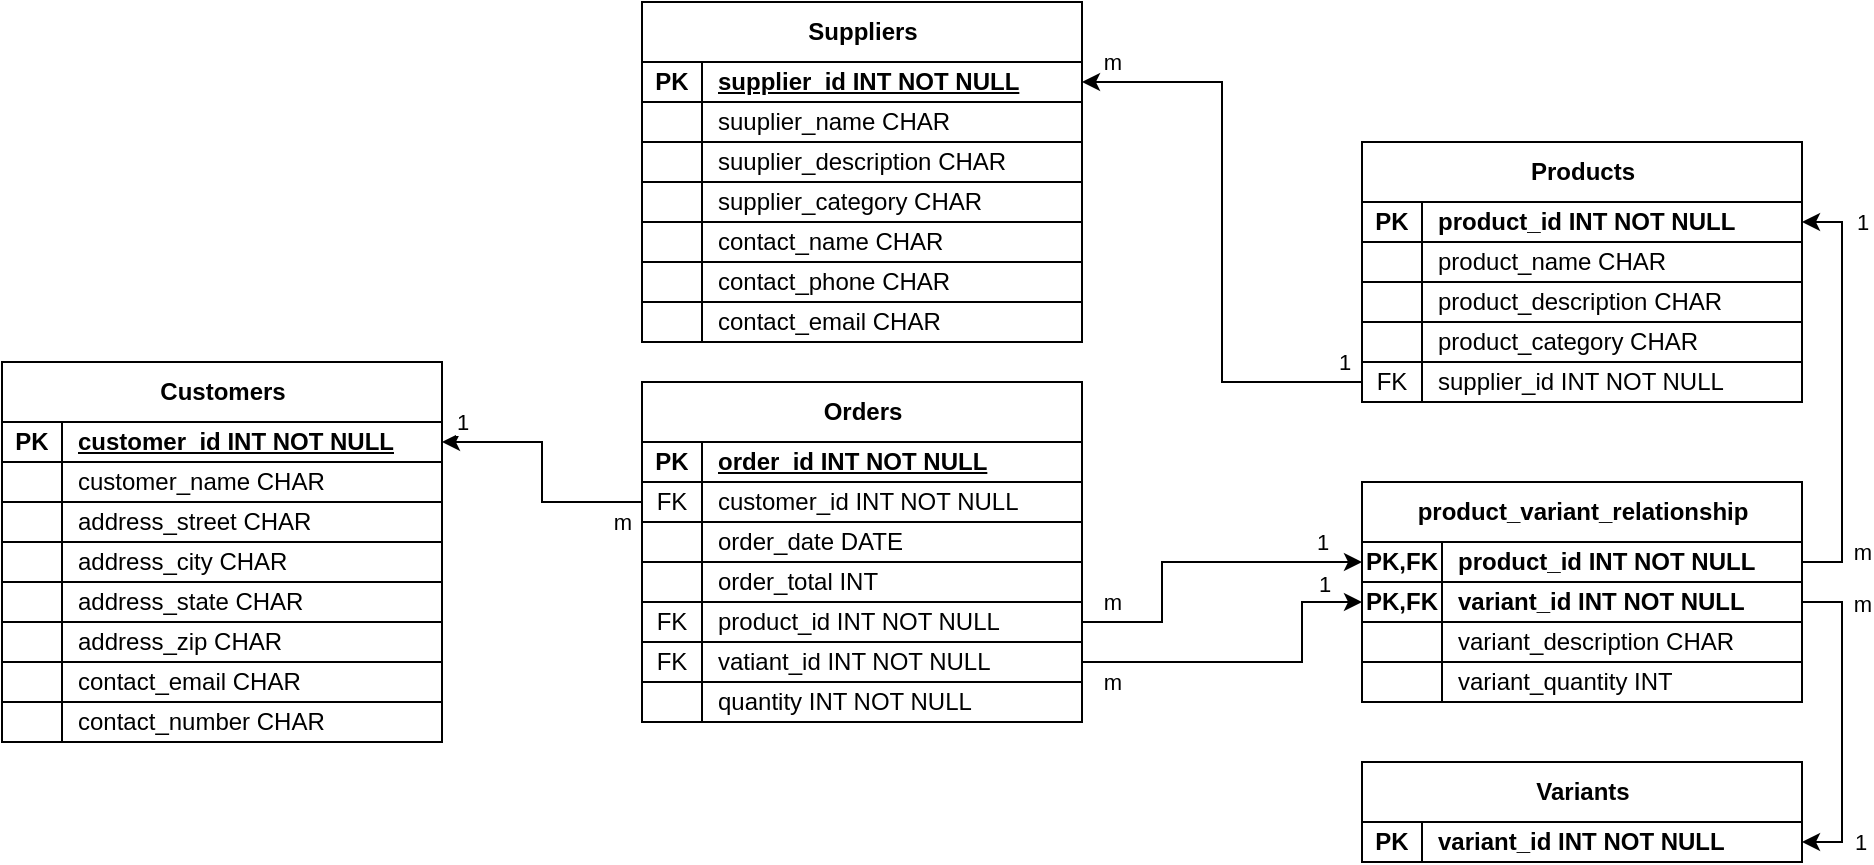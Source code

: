 <mxfile version="21.2.9" type="github">
  <diagram id="R2lEEEUBdFMjLlhIrx00" name="Page-1">
    <mxGraphModel dx="1900" dy="1641" grid="1" gridSize="10" guides="1" tooltips="1" connect="1" arrows="1" fold="1" page="1" pageScale="1" pageWidth="850" pageHeight="1100" math="0" shadow="0" extFonts="Permanent Marker^https://fonts.googleapis.com/css?family=Permanent+Marker">
      <root>
        <mxCell id="0" />
        <mxCell id="1" parent="0" />
        <mxCell id="77h1Oa_2Xl-i4a2MvyG5-1" value="Variants" style="shape=table;startSize=30;container=1;collapsible=1;childLayout=tableLayout;fixedRows=0;rowLines=1;fontStyle=1;align=center;resizeLast=1;html=1;" vertex="1" parent="1">
          <mxGeometry x="550" y="270" width="220" height="50" as="geometry" />
        </mxCell>
        <mxCell id="77h1Oa_2Xl-i4a2MvyG5-2" value="" style="shape=tableRow;horizontal=0;startSize=0;swimlaneHead=0;swimlaneBody=0;fillColor=none;collapsible=0;dropTarget=0;points=[[0,0.5],[1,0.5]];portConstraint=eastwest;top=0;left=0;right=0;bottom=1;" vertex="1" parent="77h1Oa_2Xl-i4a2MvyG5-1">
          <mxGeometry y="30" width="220" height="20" as="geometry" />
        </mxCell>
        <mxCell id="77h1Oa_2Xl-i4a2MvyG5-3" value="PK" style="shape=partialRectangle;connectable=0;fillColor=none;top=0;left=0;bottom=0;right=0;fontStyle=1;overflow=hidden;whiteSpace=wrap;html=1;" vertex="1" parent="77h1Oa_2Xl-i4a2MvyG5-2">
          <mxGeometry width="30" height="20" as="geometry">
            <mxRectangle width="30" height="20" as="alternateBounds" />
          </mxGeometry>
        </mxCell>
        <mxCell id="77h1Oa_2Xl-i4a2MvyG5-4" value="variant_id INT NOT NULL" style="shape=partialRectangle;connectable=0;fillColor=none;top=0;left=0;bottom=0;right=0;align=left;spacingLeft=6;fontStyle=1;overflow=hidden;whiteSpace=wrap;html=1;" vertex="1" parent="77h1Oa_2Xl-i4a2MvyG5-2">
          <mxGeometry x="30" width="190" height="20" as="geometry">
            <mxRectangle width="190" height="20" as="alternateBounds" />
          </mxGeometry>
        </mxCell>
        <mxCell id="77h1Oa_2Xl-i4a2MvyG5-14" value="Orders" style="shape=table;startSize=30;container=1;collapsible=1;childLayout=tableLayout;fixedRows=0;rowLines=1;fontStyle=1;align=center;resizeLast=1;html=1;" vertex="1" parent="1">
          <mxGeometry x="190" y="80" width="220" height="170" as="geometry" />
        </mxCell>
        <mxCell id="77h1Oa_2Xl-i4a2MvyG5-15" value="" style="shape=tableRow;horizontal=0;startSize=0;swimlaneHead=0;swimlaneBody=0;fillColor=none;collapsible=0;dropTarget=0;points=[[0,0.5],[1,0.5]];portConstraint=eastwest;top=0;left=0;right=0;bottom=1;" vertex="1" parent="77h1Oa_2Xl-i4a2MvyG5-14">
          <mxGeometry y="30" width="220" height="20" as="geometry" />
        </mxCell>
        <mxCell id="77h1Oa_2Xl-i4a2MvyG5-16" value="PK" style="shape=partialRectangle;connectable=0;fillColor=none;top=0;left=0;bottom=0;right=0;fontStyle=1;overflow=hidden;whiteSpace=wrap;html=1;" vertex="1" parent="77h1Oa_2Xl-i4a2MvyG5-15">
          <mxGeometry width="30" height="20" as="geometry">
            <mxRectangle width="30" height="20" as="alternateBounds" />
          </mxGeometry>
        </mxCell>
        <mxCell id="77h1Oa_2Xl-i4a2MvyG5-17" value="order_id INT NOT NULL" style="shape=partialRectangle;connectable=0;fillColor=none;top=0;left=0;bottom=0;right=0;align=left;spacingLeft=6;fontStyle=5;overflow=hidden;whiteSpace=wrap;html=1;" vertex="1" parent="77h1Oa_2Xl-i4a2MvyG5-15">
          <mxGeometry x="30" width="190" height="20" as="geometry">
            <mxRectangle width="190" height="20" as="alternateBounds" />
          </mxGeometry>
        </mxCell>
        <mxCell id="77h1Oa_2Xl-i4a2MvyG5-18" value="" style="shape=tableRow;horizontal=0;startSize=0;swimlaneHead=0;swimlaneBody=0;fillColor=none;collapsible=0;dropTarget=0;points=[[0,0.5],[1,0.5]];portConstraint=eastwest;top=0;left=0;right=0;bottom=0;" vertex="1" parent="77h1Oa_2Xl-i4a2MvyG5-14">
          <mxGeometry y="50" width="220" height="20" as="geometry" />
        </mxCell>
        <mxCell id="77h1Oa_2Xl-i4a2MvyG5-19" value="FK" style="shape=partialRectangle;connectable=0;fillColor=none;top=0;left=0;bottom=0;right=0;editable=1;overflow=hidden;whiteSpace=wrap;html=1;" vertex="1" parent="77h1Oa_2Xl-i4a2MvyG5-18">
          <mxGeometry width="30" height="20" as="geometry">
            <mxRectangle width="30" height="20" as="alternateBounds" />
          </mxGeometry>
        </mxCell>
        <mxCell id="77h1Oa_2Xl-i4a2MvyG5-20" value="customer_id INT NOT NULL" style="shape=partialRectangle;connectable=0;fillColor=none;top=0;left=0;bottom=0;right=0;align=left;spacingLeft=6;overflow=hidden;whiteSpace=wrap;html=1;" vertex="1" parent="77h1Oa_2Xl-i4a2MvyG5-18">
          <mxGeometry x="30" width="190" height="20" as="geometry">
            <mxRectangle width="190" height="20" as="alternateBounds" />
          </mxGeometry>
        </mxCell>
        <mxCell id="77h1Oa_2Xl-i4a2MvyG5-21" value="" style="shape=tableRow;horizontal=0;startSize=0;swimlaneHead=0;swimlaneBody=0;fillColor=none;collapsible=0;dropTarget=0;points=[[0,0.5],[1,0.5]];portConstraint=eastwest;top=0;left=0;right=0;bottom=0;" vertex="1" parent="77h1Oa_2Xl-i4a2MvyG5-14">
          <mxGeometry y="70" width="220" height="20" as="geometry" />
        </mxCell>
        <mxCell id="77h1Oa_2Xl-i4a2MvyG5-22" value="" style="shape=partialRectangle;connectable=0;fillColor=none;top=0;left=0;bottom=0;right=0;editable=1;overflow=hidden;whiteSpace=wrap;html=1;" vertex="1" parent="77h1Oa_2Xl-i4a2MvyG5-21">
          <mxGeometry width="30" height="20" as="geometry">
            <mxRectangle width="30" height="20" as="alternateBounds" />
          </mxGeometry>
        </mxCell>
        <mxCell id="77h1Oa_2Xl-i4a2MvyG5-23" value="order_date DATE" style="shape=partialRectangle;connectable=0;fillColor=none;top=0;left=0;bottom=0;right=0;align=left;spacingLeft=6;overflow=hidden;whiteSpace=wrap;html=1;" vertex="1" parent="77h1Oa_2Xl-i4a2MvyG5-21">
          <mxGeometry x="30" width="190" height="20" as="geometry">
            <mxRectangle width="190" height="20" as="alternateBounds" />
          </mxGeometry>
        </mxCell>
        <mxCell id="77h1Oa_2Xl-i4a2MvyG5-59" style="shape=tableRow;horizontal=0;startSize=0;swimlaneHead=0;swimlaneBody=0;fillColor=none;collapsible=0;dropTarget=0;points=[[0,0.5],[1,0.5]];portConstraint=eastwest;top=0;left=0;right=0;bottom=0;" vertex="1" parent="77h1Oa_2Xl-i4a2MvyG5-14">
          <mxGeometry y="90" width="220" height="20" as="geometry" />
        </mxCell>
        <mxCell id="77h1Oa_2Xl-i4a2MvyG5-60" style="shape=partialRectangle;connectable=0;fillColor=none;top=0;left=0;bottom=0;right=0;editable=1;overflow=hidden;whiteSpace=wrap;html=1;" vertex="1" parent="77h1Oa_2Xl-i4a2MvyG5-59">
          <mxGeometry width="30" height="20" as="geometry">
            <mxRectangle width="30" height="20" as="alternateBounds" />
          </mxGeometry>
        </mxCell>
        <mxCell id="77h1Oa_2Xl-i4a2MvyG5-61" value="order_total INT" style="shape=partialRectangle;connectable=0;fillColor=none;top=0;left=0;bottom=0;right=0;align=left;spacingLeft=6;overflow=hidden;whiteSpace=wrap;html=1;" vertex="1" parent="77h1Oa_2Xl-i4a2MvyG5-59">
          <mxGeometry x="30" width="190" height="20" as="geometry">
            <mxRectangle width="190" height="20" as="alternateBounds" />
          </mxGeometry>
        </mxCell>
        <mxCell id="77h1Oa_2Xl-i4a2MvyG5-62" style="shape=tableRow;horizontal=0;startSize=0;swimlaneHead=0;swimlaneBody=0;fillColor=none;collapsible=0;dropTarget=0;points=[[0,0.5],[1,0.5]];portConstraint=eastwest;top=0;left=0;right=0;bottom=0;" vertex="1" parent="77h1Oa_2Xl-i4a2MvyG5-14">
          <mxGeometry y="110" width="220" height="20" as="geometry" />
        </mxCell>
        <mxCell id="77h1Oa_2Xl-i4a2MvyG5-63" value="FK" style="shape=partialRectangle;connectable=0;fillColor=none;top=0;left=0;bottom=0;right=0;editable=1;overflow=hidden;whiteSpace=wrap;html=1;" vertex="1" parent="77h1Oa_2Xl-i4a2MvyG5-62">
          <mxGeometry width="30" height="20" as="geometry">
            <mxRectangle width="30" height="20" as="alternateBounds" />
          </mxGeometry>
        </mxCell>
        <mxCell id="77h1Oa_2Xl-i4a2MvyG5-64" value="product_id INT NOT NULL" style="shape=partialRectangle;connectable=0;fillColor=none;top=0;left=0;bottom=0;right=0;align=left;spacingLeft=6;overflow=hidden;whiteSpace=wrap;html=1;" vertex="1" parent="77h1Oa_2Xl-i4a2MvyG5-62">
          <mxGeometry x="30" width="190" height="20" as="geometry">
            <mxRectangle width="190" height="20" as="alternateBounds" />
          </mxGeometry>
        </mxCell>
        <mxCell id="77h1Oa_2Xl-i4a2MvyG5-65" style="shape=tableRow;horizontal=0;startSize=0;swimlaneHead=0;swimlaneBody=0;fillColor=none;collapsible=0;dropTarget=0;points=[[0,0.5],[1,0.5]];portConstraint=eastwest;top=0;left=0;right=0;bottom=0;" vertex="1" parent="77h1Oa_2Xl-i4a2MvyG5-14">
          <mxGeometry y="130" width="220" height="20" as="geometry" />
        </mxCell>
        <mxCell id="77h1Oa_2Xl-i4a2MvyG5-66" value="FK" style="shape=partialRectangle;connectable=0;fillColor=none;top=0;left=0;bottom=0;right=0;editable=1;overflow=hidden;whiteSpace=wrap;html=1;" vertex="1" parent="77h1Oa_2Xl-i4a2MvyG5-65">
          <mxGeometry width="30" height="20" as="geometry">
            <mxRectangle width="30" height="20" as="alternateBounds" />
          </mxGeometry>
        </mxCell>
        <mxCell id="77h1Oa_2Xl-i4a2MvyG5-67" value="vatiant_id INT NOT NULL" style="shape=partialRectangle;connectable=0;fillColor=none;top=0;left=0;bottom=0;right=0;align=left;spacingLeft=6;overflow=hidden;whiteSpace=wrap;html=1;" vertex="1" parent="77h1Oa_2Xl-i4a2MvyG5-65">
          <mxGeometry x="30" width="190" height="20" as="geometry">
            <mxRectangle width="190" height="20" as="alternateBounds" />
          </mxGeometry>
        </mxCell>
        <mxCell id="77h1Oa_2Xl-i4a2MvyG5-68" style="shape=tableRow;horizontal=0;startSize=0;swimlaneHead=0;swimlaneBody=0;fillColor=none;collapsible=0;dropTarget=0;points=[[0,0.5],[1,0.5]];portConstraint=eastwest;top=0;left=0;right=0;bottom=0;" vertex="1" parent="77h1Oa_2Xl-i4a2MvyG5-14">
          <mxGeometry y="150" width="220" height="20" as="geometry" />
        </mxCell>
        <mxCell id="77h1Oa_2Xl-i4a2MvyG5-69" style="shape=partialRectangle;connectable=0;fillColor=none;top=0;left=0;bottom=0;right=0;editable=1;overflow=hidden;whiteSpace=wrap;html=1;" vertex="1" parent="77h1Oa_2Xl-i4a2MvyG5-68">
          <mxGeometry width="30" height="20" as="geometry">
            <mxRectangle width="30" height="20" as="alternateBounds" />
          </mxGeometry>
        </mxCell>
        <mxCell id="77h1Oa_2Xl-i4a2MvyG5-70" value="quantity INT NOT NULL" style="shape=partialRectangle;connectable=0;fillColor=none;top=0;left=0;bottom=0;right=0;align=left;spacingLeft=6;overflow=hidden;whiteSpace=wrap;html=1;" vertex="1" parent="77h1Oa_2Xl-i4a2MvyG5-68">
          <mxGeometry x="30" width="190" height="20" as="geometry">
            <mxRectangle width="190" height="20" as="alternateBounds" />
          </mxGeometry>
        </mxCell>
        <mxCell id="77h1Oa_2Xl-i4a2MvyG5-24" value="Products" style="shape=table;startSize=30;container=1;collapsible=1;childLayout=tableLayout;fixedRows=0;rowLines=1;fontStyle=1;align=center;resizeLast=1;html=1;" vertex="1" parent="1">
          <mxGeometry x="550" y="-40" width="220" height="130" as="geometry" />
        </mxCell>
        <mxCell id="77h1Oa_2Xl-i4a2MvyG5-25" value="" style="shape=tableRow;horizontal=0;startSize=0;swimlaneHead=0;swimlaneBody=0;fillColor=none;collapsible=0;dropTarget=0;points=[[0,0.5],[1,0.5]];portConstraint=eastwest;top=0;left=0;right=0;bottom=1;" vertex="1" parent="77h1Oa_2Xl-i4a2MvyG5-24">
          <mxGeometry y="30" width="220" height="20" as="geometry" />
        </mxCell>
        <mxCell id="77h1Oa_2Xl-i4a2MvyG5-26" value="PK" style="shape=partialRectangle;connectable=0;fillColor=none;top=0;left=0;bottom=0;right=0;fontStyle=1;overflow=hidden;whiteSpace=wrap;html=1;" vertex="1" parent="77h1Oa_2Xl-i4a2MvyG5-25">
          <mxGeometry width="30" height="20" as="geometry">
            <mxRectangle width="30" height="20" as="alternateBounds" />
          </mxGeometry>
        </mxCell>
        <mxCell id="77h1Oa_2Xl-i4a2MvyG5-27" value="product_id INT NOT NULL" style="shape=partialRectangle;connectable=0;fillColor=none;top=0;left=0;bottom=0;right=0;align=left;spacingLeft=6;fontStyle=1;overflow=hidden;whiteSpace=wrap;html=1;" vertex="1" parent="77h1Oa_2Xl-i4a2MvyG5-25">
          <mxGeometry x="30" width="190" height="20" as="geometry">
            <mxRectangle width="190" height="20" as="alternateBounds" />
          </mxGeometry>
        </mxCell>
        <mxCell id="77h1Oa_2Xl-i4a2MvyG5-28" value="" style="shape=tableRow;horizontal=0;startSize=0;swimlaneHead=0;swimlaneBody=0;fillColor=none;collapsible=0;dropTarget=0;points=[[0,0.5],[1,0.5]];portConstraint=eastwest;top=0;left=0;right=0;bottom=0;" vertex="1" parent="77h1Oa_2Xl-i4a2MvyG5-24">
          <mxGeometry y="50" width="220" height="20" as="geometry" />
        </mxCell>
        <mxCell id="77h1Oa_2Xl-i4a2MvyG5-29" value="" style="shape=partialRectangle;connectable=0;fillColor=none;top=0;left=0;bottom=0;right=0;editable=1;overflow=hidden;whiteSpace=wrap;html=1;" vertex="1" parent="77h1Oa_2Xl-i4a2MvyG5-28">
          <mxGeometry width="30" height="20" as="geometry">
            <mxRectangle width="30" height="20" as="alternateBounds" />
          </mxGeometry>
        </mxCell>
        <mxCell id="77h1Oa_2Xl-i4a2MvyG5-30" value="product_name CHAR" style="shape=partialRectangle;connectable=0;fillColor=none;top=0;left=0;bottom=0;right=0;align=left;spacingLeft=6;overflow=hidden;whiteSpace=wrap;html=1;" vertex="1" parent="77h1Oa_2Xl-i4a2MvyG5-28">
          <mxGeometry x="30" width="190" height="20" as="geometry">
            <mxRectangle width="190" height="20" as="alternateBounds" />
          </mxGeometry>
        </mxCell>
        <mxCell id="77h1Oa_2Xl-i4a2MvyG5-31" value="" style="shape=tableRow;horizontal=0;startSize=0;swimlaneHead=0;swimlaneBody=0;fillColor=none;collapsible=0;dropTarget=0;points=[[0,0.5],[1,0.5]];portConstraint=eastwest;top=0;left=0;right=0;bottom=0;" vertex="1" parent="77h1Oa_2Xl-i4a2MvyG5-24">
          <mxGeometry y="70" width="220" height="20" as="geometry" />
        </mxCell>
        <mxCell id="77h1Oa_2Xl-i4a2MvyG5-32" value="" style="shape=partialRectangle;connectable=0;fillColor=none;top=0;left=0;bottom=0;right=0;editable=1;overflow=hidden;whiteSpace=wrap;html=1;" vertex="1" parent="77h1Oa_2Xl-i4a2MvyG5-31">
          <mxGeometry width="30" height="20" as="geometry">
            <mxRectangle width="30" height="20" as="alternateBounds" />
          </mxGeometry>
        </mxCell>
        <mxCell id="77h1Oa_2Xl-i4a2MvyG5-33" value="product_description CHAR" style="shape=partialRectangle;connectable=0;fillColor=none;top=0;left=0;bottom=0;right=0;align=left;spacingLeft=6;overflow=hidden;whiteSpace=wrap;html=1;" vertex="1" parent="77h1Oa_2Xl-i4a2MvyG5-31">
          <mxGeometry x="30" width="190" height="20" as="geometry">
            <mxRectangle width="190" height="20" as="alternateBounds" />
          </mxGeometry>
        </mxCell>
        <mxCell id="77h1Oa_2Xl-i4a2MvyG5-34" style="shape=tableRow;horizontal=0;startSize=0;swimlaneHead=0;swimlaneBody=0;fillColor=none;collapsible=0;dropTarget=0;points=[[0,0.5],[1,0.5]];portConstraint=eastwest;top=0;left=0;right=0;bottom=0;" vertex="1" parent="77h1Oa_2Xl-i4a2MvyG5-24">
          <mxGeometry y="90" width="220" height="20" as="geometry" />
        </mxCell>
        <mxCell id="77h1Oa_2Xl-i4a2MvyG5-35" style="shape=partialRectangle;connectable=0;fillColor=none;top=0;left=0;bottom=0;right=0;editable=1;overflow=hidden;whiteSpace=wrap;html=1;" vertex="1" parent="77h1Oa_2Xl-i4a2MvyG5-34">
          <mxGeometry width="30" height="20" as="geometry">
            <mxRectangle width="30" height="20" as="alternateBounds" />
          </mxGeometry>
        </mxCell>
        <mxCell id="77h1Oa_2Xl-i4a2MvyG5-36" value="product_category CHAR" style="shape=partialRectangle;connectable=0;fillColor=none;top=0;left=0;bottom=0;right=0;align=left;spacingLeft=6;overflow=hidden;whiteSpace=wrap;html=1;" vertex="1" parent="77h1Oa_2Xl-i4a2MvyG5-34">
          <mxGeometry x="30" width="190" height="20" as="geometry">
            <mxRectangle width="190" height="20" as="alternateBounds" />
          </mxGeometry>
        </mxCell>
        <mxCell id="77h1Oa_2Xl-i4a2MvyG5-37" style="shape=tableRow;horizontal=0;startSize=0;swimlaneHead=0;swimlaneBody=0;fillColor=none;collapsible=0;dropTarget=0;points=[[0,0.5],[1,0.5]];portConstraint=eastwest;top=0;left=0;right=0;bottom=0;" vertex="1" parent="77h1Oa_2Xl-i4a2MvyG5-24">
          <mxGeometry y="110" width="220" height="20" as="geometry" />
        </mxCell>
        <mxCell id="77h1Oa_2Xl-i4a2MvyG5-38" value="FK" style="shape=partialRectangle;connectable=0;fillColor=none;top=0;left=0;bottom=0;right=0;editable=1;overflow=hidden;whiteSpace=wrap;html=1;" vertex="1" parent="77h1Oa_2Xl-i4a2MvyG5-37">
          <mxGeometry width="30" height="20" as="geometry">
            <mxRectangle width="30" height="20" as="alternateBounds" />
          </mxGeometry>
        </mxCell>
        <mxCell id="77h1Oa_2Xl-i4a2MvyG5-39" value="supplier_id INT NOT NULL" style="shape=partialRectangle;connectable=0;fillColor=none;top=0;left=0;bottom=0;right=0;align=left;spacingLeft=6;overflow=hidden;whiteSpace=wrap;html=1;" vertex="1" parent="77h1Oa_2Xl-i4a2MvyG5-37">
          <mxGeometry x="30" width="190" height="20" as="geometry">
            <mxRectangle width="190" height="20" as="alternateBounds" />
          </mxGeometry>
        </mxCell>
        <mxCell id="77h1Oa_2Xl-i4a2MvyG5-40" value="product_variant_relationship" style="shape=table;startSize=30;container=1;collapsible=1;childLayout=tableLayout;fixedRows=0;rowLines=1;fontStyle=1;align=center;resizeLast=1;html=1;" vertex="1" parent="1">
          <mxGeometry x="550" y="130" width="220" height="110" as="geometry" />
        </mxCell>
        <mxCell id="77h1Oa_2Xl-i4a2MvyG5-41" value="" style="shape=tableRow;horizontal=0;startSize=0;swimlaneHead=0;swimlaneBody=0;fillColor=none;collapsible=0;dropTarget=0;points=[[0,0.5],[1,0.5]];portConstraint=eastwest;top=0;left=0;right=0;bottom=1;" vertex="1" parent="77h1Oa_2Xl-i4a2MvyG5-40">
          <mxGeometry y="30" width="220" height="20" as="geometry" />
        </mxCell>
        <mxCell id="77h1Oa_2Xl-i4a2MvyG5-42" value="PK,FK" style="shape=partialRectangle;connectable=0;fillColor=none;top=0;left=0;bottom=0;right=0;fontStyle=1;overflow=hidden;whiteSpace=wrap;html=1;" vertex="1" parent="77h1Oa_2Xl-i4a2MvyG5-41">
          <mxGeometry width="40" height="20" as="geometry">
            <mxRectangle width="40" height="20" as="alternateBounds" />
          </mxGeometry>
        </mxCell>
        <mxCell id="77h1Oa_2Xl-i4a2MvyG5-43" value="product_id INT NOT NULL" style="shape=partialRectangle;connectable=0;fillColor=none;top=0;left=0;bottom=0;right=0;align=left;spacingLeft=6;fontStyle=1;overflow=hidden;whiteSpace=wrap;html=1;" vertex="1" parent="77h1Oa_2Xl-i4a2MvyG5-41">
          <mxGeometry x="40" width="180" height="20" as="geometry">
            <mxRectangle width="180" height="20" as="alternateBounds" />
          </mxGeometry>
        </mxCell>
        <mxCell id="77h1Oa_2Xl-i4a2MvyG5-44" value="" style="shape=tableRow;horizontal=0;startSize=0;swimlaneHead=0;swimlaneBody=0;fillColor=none;collapsible=0;dropTarget=0;points=[[0,0.5],[1,0.5]];portConstraint=eastwest;top=0;left=0;right=0;bottom=0;" vertex="1" parent="77h1Oa_2Xl-i4a2MvyG5-40">
          <mxGeometry y="50" width="220" height="20" as="geometry" />
        </mxCell>
        <mxCell id="77h1Oa_2Xl-i4a2MvyG5-45" value="&lt;b&gt;PK,FK&lt;/b&gt;" style="shape=partialRectangle;connectable=0;fillColor=none;top=0;left=0;bottom=0;right=0;editable=1;overflow=hidden;whiteSpace=wrap;html=1;" vertex="1" parent="77h1Oa_2Xl-i4a2MvyG5-44">
          <mxGeometry width="40" height="20" as="geometry">
            <mxRectangle width="40" height="20" as="alternateBounds" />
          </mxGeometry>
        </mxCell>
        <mxCell id="77h1Oa_2Xl-i4a2MvyG5-46" value="&lt;b&gt;variant_id INT NOT NULL&lt;/b&gt;" style="shape=partialRectangle;connectable=0;fillColor=none;top=0;left=0;bottom=0;right=0;align=left;spacingLeft=6;overflow=hidden;whiteSpace=wrap;html=1;" vertex="1" parent="77h1Oa_2Xl-i4a2MvyG5-44">
          <mxGeometry x="40" width="180" height="20" as="geometry">
            <mxRectangle width="180" height="20" as="alternateBounds" />
          </mxGeometry>
        </mxCell>
        <mxCell id="77h1Oa_2Xl-i4a2MvyG5-47" value="" style="shape=tableRow;horizontal=0;startSize=0;swimlaneHead=0;swimlaneBody=0;fillColor=none;collapsible=0;dropTarget=0;points=[[0,0.5],[1,0.5]];portConstraint=eastwest;top=0;left=0;right=0;bottom=0;" vertex="1" parent="77h1Oa_2Xl-i4a2MvyG5-40">
          <mxGeometry y="70" width="220" height="20" as="geometry" />
        </mxCell>
        <mxCell id="77h1Oa_2Xl-i4a2MvyG5-48" value="" style="shape=partialRectangle;connectable=0;fillColor=none;top=0;left=0;bottom=0;right=0;editable=1;overflow=hidden;whiteSpace=wrap;html=1;" vertex="1" parent="77h1Oa_2Xl-i4a2MvyG5-47">
          <mxGeometry width="40" height="20" as="geometry">
            <mxRectangle width="40" height="20" as="alternateBounds" />
          </mxGeometry>
        </mxCell>
        <mxCell id="77h1Oa_2Xl-i4a2MvyG5-49" value="variant_description CHAR" style="shape=partialRectangle;connectable=0;fillColor=none;top=0;left=0;bottom=0;right=0;align=left;spacingLeft=6;overflow=hidden;whiteSpace=wrap;html=1;" vertex="1" parent="77h1Oa_2Xl-i4a2MvyG5-47">
          <mxGeometry x="40" width="180" height="20" as="geometry">
            <mxRectangle width="180" height="20" as="alternateBounds" />
          </mxGeometry>
        </mxCell>
        <mxCell id="77h1Oa_2Xl-i4a2MvyG5-50" style="shape=tableRow;horizontal=0;startSize=0;swimlaneHead=0;swimlaneBody=0;fillColor=none;collapsible=0;dropTarget=0;points=[[0,0.5],[1,0.5]];portConstraint=eastwest;top=0;left=0;right=0;bottom=0;" vertex="1" parent="77h1Oa_2Xl-i4a2MvyG5-40">
          <mxGeometry y="90" width="220" height="20" as="geometry" />
        </mxCell>
        <mxCell id="77h1Oa_2Xl-i4a2MvyG5-51" style="shape=partialRectangle;connectable=0;fillColor=none;top=0;left=0;bottom=0;right=0;editable=1;overflow=hidden;whiteSpace=wrap;html=1;" vertex="1" parent="77h1Oa_2Xl-i4a2MvyG5-50">
          <mxGeometry width="40" height="20" as="geometry">
            <mxRectangle width="40" height="20" as="alternateBounds" />
          </mxGeometry>
        </mxCell>
        <mxCell id="77h1Oa_2Xl-i4a2MvyG5-52" value="variant_quantity INT" style="shape=partialRectangle;connectable=0;fillColor=none;top=0;left=0;bottom=0;right=0;align=left;spacingLeft=6;overflow=hidden;whiteSpace=wrap;html=1;" vertex="1" parent="77h1Oa_2Xl-i4a2MvyG5-50">
          <mxGeometry x="40" width="180" height="20" as="geometry">
            <mxRectangle width="180" height="20" as="alternateBounds" />
          </mxGeometry>
        </mxCell>
        <mxCell id="77h1Oa_2Xl-i4a2MvyG5-71" value="Suppliers" style="shape=table;startSize=30;container=1;collapsible=1;childLayout=tableLayout;fixedRows=0;rowLines=1;fontStyle=1;align=center;resizeLast=1;html=1;" vertex="1" parent="1">
          <mxGeometry x="190" y="-110" width="220" height="170" as="geometry" />
        </mxCell>
        <mxCell id="77h1Oa_2Xl-i4a2MvyG5-72" value="" style="shape=tableRow;horizontal=0;startSize=0;swimlaneHead=0;swimlaneBody=0;fillColor=none;collapsible=0;dropTarget=0;points=[[0,0.5],[1,0.5]];portConstraint=eastwest;top=0;left=0;right=0;bottom=1;" vertex="1" parent="77h1Oa_2Xl-i4a2MvyG5-71">
          <mxGeometry y="30" width="220" height="20" as="geometry" />
        </mxCell>
        <mxCell id="77h1Oa_2Xl-i4a2MvyG5-73" value="PK" style="shape=partialRectangle;connectable=0;fillColor=none;top=0;left=0;bottom=0;right=0;fontStyle=1;overflow=hidden;whiteSpace=wrap;html=1;" vertex="1" parent="77h1Oa_2Xl-i4a2MvyG5-72">
          <mxGeometry width="30" height="20" as="geometry">
            <mxRectangle width="30" height="20" as="alternateBounds" />
          </mxGeometry>
        </mxCell>
        <mxCell id="77h1Oa_2Xl-i4a2MvyG5-74" value="supplier_id INT NOT NULL" style="shape=partialRectangle;connectable=0;fillColor=none;top=0;left=0;bottom=0;right=0;align=left;spacingLeft=6;fontStyle=5;overflow=hidden;whiteSpace=wrap;html=1;" vertex="1" parent="77h1Oa_2Xl-i4a2MvyG5-72">
          <mxGeometry x="30" width="190" height="20" as="geometry">
            <mxRectangle width="190" height="20" as="alternateBounds" />
          </mxGeometry>
        </mxCell>
        <mxCell id="77h1Oa_2Xl-i4a2MvyG5-75" value="" style="shape=tableRow;horizontal=0;startSize=0;swimlaneHead=0;swimlaneBody=0;fillColor=none;collapsible=0;dropTarget=0;points=[[0,0.5],[1,0.5]];portConstraint=eastwest;top=0;left=0;right=0;bottom=0;" vertex="1" parent="77h1Oa_2Xl-i4a2MvyG5-71">
          <mxGeometry y="50" width="220" height="20" as="geometry" />
        </mxCell>
        <mxCell id="77h1Oa_2Xl-i4a2MvyG5-76" value="" style="shape=partialRectangle;connectable=0;fillColor=none;top=0;left=0;bottom=0;right=0;editable=1;overflow=hidden;whiteSpace=wrap;html=1;" vertex="1" parent="77h1Oa_2Xl-i4a2MvyG5-75">
          <mxGeometry width="30" height="20" as="geometry">
            <mxRectangle width="30" height="20" as="alternateBounds" />
          </mxGeometry>
        </mxCell>
        <mxCell id="77h1Oa_2Xl-i4a2MvyG5-77" value="suuplier_name CHAR&amp;nbsp;" style="shape=partialRectangle;connectable=0;fillColor=none;top=0;left=0;bottom=0;right=0;align=left;spacingLeft=6;overflow=hidden;whiteSpace=wrap;html=1;" vertex="1" parent="77h1Oa_2Xl-i4a2MvyG5-75">
          <mxGeometry x="30" width="190" height="20" as="geometry">
            <mxRectangle width="190" height="20" as="alternateBounds" />
          </mxGeometry>
        </mxCell>
        <mxCell id="77h1Oa_2Xl-i4a2MvyG5-78" value="" style="shape=tableRow;horizontal=0;startSize=0;swimlaneHead=0;swimlaneBody=0;fillColor=none;collapsible=0;dropTarget=0;points=[[0,0.5],[1,0.5]];portConstraint=eastwest;top=0;left=0;right=0;bottom=0;" vertex="1" parent="77h1Oa_2Xl-i4a2MvyG5-71">
          <mxGeometry y="70" width="220" height="20" as="geometry" />
        </mxCell>
        <mxCell id="77h1Oa_2Xl-i4a2MvyG5-79" value="" style="shape=partialRectangle;connectable=0;fillColor=none;top=0;left=0;bottom=0;right=0;editable=1;overflow=hidden;whiteSpace=wrap;html=1;" vertex="1" parent="77h1Oa_2Xl-i4a2MvyG5-78">
          <mxGeometry width="30" height="20" as="geometry">
            <mxRectangle width="30" height="20" as="alternateBounds" />
          </mxGeometry>
        </mxCell>
        <mxCell id="77h1Oa_2Xl-i4a2MvyG5-80" value="suuplier_description CHAR" style="shape=partialRectangle;connectable=0;fillColor=none;top=0;left=0;bottom=0;right=0;align=left;spacingLeft=6;overflow=hidden;whiteSpace=wrap;html=1;" vertex="1" parent="77h1Oa_2Xl-i4a2MvyG5-78">
          <mxGeometry x="30" width="190" height="20" as="geometry">
            <mxRectangle width="190" height="20" as="alternateBounds" />
          </mxGeometry>
        </mxCell>
        <mxCell id="77h1Oa_2Xl-i4a2MvyG5-81" style="shape=tableRow;horizontal=0;startSize=0;swimlaneHead=0;swimlaneBody=0;fillColor=none;collapsible=0;dropTarget=0;points=[[0,0.5],[1,0.5]];portConstraint=eastwest;top=0;left=0;right=0;bottom=0;" vertex="1" parent="77h1Oa_2Xl-i4a2MvyG5-71">
          <mxGeometry y="90" width="220" height="20" as="geometry" />
        </mxCell>
        <mxCell id="77h1Oa_2Xl-i4a2MvyG5-82" style="shape=partialRectangle;connectable=0;fillColor=none;top=0;left=0;bottom=0;right=0;editable=1;overflow=hidden;whiteSpace=wrap;html=1;" vertex="1" parent="77h1Oa_2Xl-i4a2MvyG5-81">
          <mxGeometry width="30" height="20" as="geometry">
            <mxRectangle width="30" height="20" as="alternateBounds" />
          </mxGeometry>
        </mxCell>
        <mxCell id="77h1Oa_2Xl-i4a2MvyG5-83" value="supplier_category CHAR" style="shape=partialRectangle;connectable=0;fillColor=none;top=0;left=0;bottom=0;right=0;align=left;spacingLeft=6;overflow=hidden;whiteSpace=wrap;html=1;" vertex="1" parent="77h1Oa_2Xl-i4a2MvyG5-81">
          <mxGeometry x="30" width="190" height="20" as="geometry">
            <mxRectangle width="190" height="20" as="alternateBounds" />
          </mxGeometry>
        </mxCell>
        <mxCell id="77h1Oa_2Xl-i4a2MvyG5-84" style="shape=tableRow;horizontal=0;startSize=0;swimlaneHead=0;swimlaneBody=0;fillColor=none;collapsible=0;dropTarget=0;points=[[0,0.5],[1,0.5]];portConstraint=eastwest;top=0;left=0;right=0;bottom=0;" vertex="1" parent="77h1Oa_2Xl-i4a2MvyG5-71">
          <mxGeometry y="110" width="220" height="20" as="geometry" />
        </mxCell>
        <mxCell id="77h1Oa_2Xl-i4a2MvyG5-85" value="" style="shape=partialRectangle;connectable=0;fillColor=none;top=0;left=0;bottom=0;right=0;editable=1;overflow=hidden;whiteSpace=wrap;html=1;" vertex="1" parent="77h1Oa_2Xl-i4a2MvyG5-84">
          <mxGeometry width="30" height="20" as="geometry">
            <mxRectangle width="30" height="20" as="alternateBounds" />
          </mxGeometry>
        </mxCell>
        <mxCell id="77h1Oa_2Xl-i4a2MvyG5-86" value="contact_name CHAR" style="shape=partialRectangle;connectable=0;fillColor=none;top=0;left=0;bottom=0;right=0;align=left;spacingLeft=6;overflow=hidden;whiteSpace=wrap;html=1;" vertex="1" parent="77h1Oa_2Xl-i4a2MvyG5-84">
          <mxGeometry x="30" width="190" height="20" as="geometry">
            <mxRectangle width="190" height="20" as="alternateBounds" />
          </mxGeometry>
        </mxCell>
        <mxCell id="77h1Oa_2Xl-i4a2MvyG5-87" style="shape=tableRow;horizontal=0;startSize=0;swimlaneHead=0;swimlaneBody=0;fillColor=none;collapsible=0;dropTarget=0;points=[[0,0.5],[1,0.5]];portConstraint=eastwest;top=0;left=0;right=0;bottom=0;" vertex="1" parent="77h1Oa_2Xl-i4a2MvyG5-71">
          <mxGeometry y="130" width="220" height="20" as="geometry" />
        </mxCell>
        <mxCell id="77h1Oa_2Xl-i4a2MvyG5-88" value="" style="shape=partialRectangle;connectable=0;fillColor=none;top=0;left=0;bottom=0;right=0;editable=1;overflow=hidden;whiteSpace=wrap;html=1;" vertex="1" parent="77h1Oa_2Xl-i4a2MvyG5-87">
          <mxGeometry width="30" height="20" as="geometry">
            <mxRectangle width="30" height="20" as="alternateBounds" />
          </mxGeometry>
        </mxCell>
        <mxCell id="77h1Oa_2Xl-i4a2MvyG5-89" value="contact_phone CHAR" style="shape=partialRectangle;connectable=0;fillColor=none;top=0;left=0;bottom=0;right=0;align=left;spacingLeft=6;overflow=hidden;whiteSpace=wrap;html=1;" vertex="1" parent="77h1Oa_2Xl-i4a2MvyG5-87">
          <mxGeometry x="30" width="190" height="20" as="geometry">
            <mxRectangle width="190" height="20" as="alternateBounds" />
          </mxGeometry>
        </mxCell>
        <mxCell id="77h1Oa_2Xl-i4a2MvyG5-90" style="shape=tableRow;horizontal=0;startSize=0;swimlaneHead=0;swimlaneBody=0;fillColor=none;collapsible=0;dropTarget=0;points=[[0,0.5],[1,0.5]];portConstraint=eastwest;top=0;left=0;right=0;bottom=0;" vertex="1" parent="77h1Oa_2Xl-i4a2MvyG5-71">
          <mxGeometry y="150" width="220" height="20" as="geometry" />
        </mxCell>
        <mxCell id="77h1Oa_2Xl-i4a2MvyG5-91" style="shape=partialRectangle;connectable=0;fillColor=none;top=0;left=0;bottom=0;right=0;editable=1;overflow=hidden;whiteSpace=wrap;html=1;" vertex="1" parent="77h1Oa_2Xl-i4a2MvyG5-90">
          <mxGeometry width="30" height="20" as="geometry">
            <mxRectangle width="30" height="20" as="alternateBounds" />
          </mxGeometry>
        </mxCell>
        <mxCell id="77h1Oa_2Xl-i4a2MvyG5-92" value="contact_email CHAR" style="shape=partialRectangle;connectable=0;fillColor=none;top=0;left=0;bottom=0;right=0;align=left;spacingLeft=6;overflow=hidden;whiteSpace=wrap;html=1;" vertex="1" parent="77h1Oa_2Xl-i4a2MvyG5-90">
          <mxGeometry x="30" width="190" height="20" as="geometry">
            <mxRectangle width="190" height="20" as="alternateBounds" />
          </mxGeometry>
        </mxCell>
        <mxCell id="77h1Oa_2Xl-i4a2MvyG5-93" value="Customers" style="shape=table;startSize=30;container=1;collapsible=1;childLayout=tableLayout;fixedRows=0;rowLines=1;fontStyle=1;align=center;resizeLast=1;html=1;" vertex="1" parent="1">
          <mxGeometry x="-130" y="70" width="220" height="190" as="geometry" />
        </mxCell>
        <mxCell id="77h1Oa_2Xl-i4a2MvyG5-94" value="" style="shape=tableRow;horizontal=0;startSize=0;swimlaneHead=0;swimlaneBody=0;fillColor=none;collapsible=0;dropTarget=0;points=[[0,0.5],[1,0.5]];portConstraint=eastwest;top=0;left=0;right=0;bottom=1;" vertex="1" parent="77h1Oa_2Xl-i4a2MvyG5-93">
          <mxGeometry y="30" width="220" height="20" as="geometry" />
        </mxCell>
        <mxCell id="77h1Oa_2Xl-i4a2MvyG5-95" value="PK" style="shape=partialRectangle;connectable=0;fillColor=none;top=0;left=0;bottom=0;right=0;fontStyle=1;overflow=hidden;whiteSpace=wrap;html=1;" vertex="1" parent="77h1Oa_2Xl-i4a2MvyG5-94">
          <mxGeometry width="30" height="20" as="geometry">
            <mxRectangle width="30" height="20" as="alternateBounds" />
          </mxGeometry>
        </mxCell>
        <mxCell id="77h1Oa_2Xl-i4a2MvyG5-96" value="customer_id INT NOT NULL" style="shape=partialRectangle;connectable=0;fillColor=none;top=0;left=0;bottom=0;right=0;align=left;spacingLeft=6;fontStyle=5;overflow=hidden;whiteSpace=wrap;html=1;" vertex="1" parent="77h1Oa_2Xl-i4a2MvyG5-94">
          <mxGeometry x="30" width="190" height="20" as="geometry">
            <mxRectangle width="190" height="20" as="alternateBounds" />
          </mxGeometry>
        </mxCell>
        <mxCell id="77h1Oa_2Xl-i4a2MvyG5-97" value="" style="shape=tableRow;horizontal=0;startSize=0;swimlaneHead=0;swimlaneBody=0;fillColor=none;collapsible=0;dropTarget=0;points=[[0,0.5],[1,0.5]];portConstraint=eastwest;top=0;left=0;right=0;bottom=0;" vertex="1" parent="77h1Oa_2Xl-i4a2MvyG5-93">
          <mxGeometry y="50" width="220" height="20" as="geometry" />
        </mxCell>
        <mxCell id="77h1Oa_2Xl-i4a2MvyG5-98" value="" style="shape=partialRectangle;connectable=0;fillColor=none;top=0;left=0;bottom=0;right=0;editable=1;overflow=hidden;whiteSpace=wrap;html=1;" vertex="1" parent="77h1Oa_2Xl-i4a2MvyG5-97">
          <mxGeometry width="30" height="20" as="geometry">
            <mxRectangle width="30" height="20" as="alternateBounds" />
          </mxGeometry>
        </mxCell>
        <mxCell id="77h1Oa_2Xl-i4a2MvyG5-99" value="customer_name CHAR&amp;nbsp;" style="shape=partialRectangle;connectable=0;fillColor=none;top=0;left=0;bottom=0;right=0;align=left;spacingLeft=6;overflow=hidden;whiteSpace=wrap;html=1;" vertex="1" parent="77h1Oa_2Xl-i4a2MvyG5-97">
          <mxGeometry x="30" width="190" height="20" as="geometry">
            <mxRectangle width="190" height="20" as="alternateBounds" />
          </mxGeometry>
        </mxCell>
        <mxCell id="77h1Oa_2Xl-i4a2MvyG5-100" value="" style="shape=tableRow;horizontal=0;startSize=0;swimlaneHead=0;swimlaneBody=0;fillColor=none;collapsible=0;dropTarget=0;points=[[0,0.5],[1,0.5]];portConstraint=eastwest;top=0;left=0;right=0;bottom=0;" vertex="1" parent="77h1Oa_2Xl-i4a2MvyG5-93">
          <mxGeometry y="70" width="220" height="20" as="geometry" />
        </mxCell>
        <mxCell id="77h1Oa_2Xl-i4a2MvyG5-101" value="" style="shape=partialRectangle;connectable=0;fillColor=none;top=0;left=0;bottom=0;right=0;editable=1;overflow=hidden;whiteSpace=wrap;html=1;" vertex="1" parent="77h1Oa_2Xl-i4a2MvyG5-100">
          <mxGeometry width="30" height="20" as="geometry">
            <mxRectangle width="30" height="20" as="alternateBounds" />
          </mxGeometry>
        </mxCell>
        <mxCell id="77h1Oa_2Xl-i4a2MvyG5-102" value="address_street CHAR" style="shape=partialRectangle;connectable=0;fillColor=none;top=0;left=0;bottom=0;right=0;align=left;spacingLeft=6;overflow=hidden;whiteSpace=wrap;html=1;" vertex="1" parent="77h1Oa_2Xl-i4a2MvyG5-100">
          <mxGeometry x="30" width="190" height="20" as="geometry">
            <mxRectangle width="190" height="20" as="alternateBounds" />
          </mxGeometry>
        </mxCell>
        <mxCell id="77h1Oa_2Xl-i4a2MvyG5-103" style="shape=tableRow;horizontal=0;startSize=0;swimlaneHead=0;swimlaneBody=0;fillColor=none;collapsible=0;dropTarget=0;points=[[0,0.5],[1,0.5]];portConstraint=eastwest;top=0;left=0;right=0;bottom=0;" vertex="1" parent="77h1Oa_2Xl-i4a2MvyG5-93">
          <mxGeometry y="90" width="220" height="20" as="geometry" />
        </mxCell>
        <mxCell id="77h1Oa_2Xl-i4a2MvyG5-104" style="shape=partialRectangle;connectable=0;fillColor=none;top=0;left=0;bottom=0;right=0;editable=1;overflow=hidden;whiteSpace=wrap;html=1;" vertex="1" parent="77h1Oa_2Xl-i4a2MvyG5-103">
          <mxGeometry width="30" height="20" as="geometry">
            <mxRectangle width="30" height="20" as="alternateBounds" />
          </mxGeometry>
        </mxCell>
        <mxCell id="77h1Oa_2Xl-i4a2MvyG5-105" value="address_city CHAR" style="shape=partialRectangle;connectable=0;fillColor=none;top=0;left=0;bottom=0;right=0;align=left;spacingLeft=6;overflow=hidden;whiteSpace=wrap;html=1;" vertex="1" parent="77h1Oa_2Xl-i4a2MvyG5-103">
          <mxGeometry x="30" width="190" height="20" as="geometry">
            <mxRectangle width="190" height="20" as="alternateBounds" />
          </mxGeometry>
        </mxCell>
        <mxCell id="77h1Oa_2Xl-i4a2MvyG5-106" style="shape=tableRow;horizontal=0;startSize=0;swimlaneHead=0;swimlaneBody=0;fillColor=none;collapsible=0;dropTarget=0;points=[[0,0.5],[1,0.5]];portConstraint=eastwest;top=0;left=0;right=0;bottom=0;" vertex="1" parent="77h1Oa_2Xl-i4a2MvyG5-93">
          <mxGeometry y="110" width="220" height="20" as="geometry" />
        </mxCell>
        <mxCell id="77h1Oa_2Xl-i4a2MvyG5-107" value="" style="shape=partialRectangle;connectable=0;fillColor=none;top=0;left=0;bottom=0;right=0;editable=1;overflow=hidden;whiteSpace=wrap;html=1;" vertex="1" parent="77h1Oa_2Xl-i4a2MvyG5-106">
          <mxGeometry width="30" height="20" as="geometry">
            <mxRectangle width="30" height="20" as="alternateBounds" />
          </mxGeometry>
        </mxCell>
        <mxCell id="77h1Oa_2Xl-i4a2MvyG5-108" value="address_state CHAR" style="shape=partialRectangle;connectable=0;fillColor=none;top=0;left=0;bottom=0;right=0;align=left;spacingLeft=6;overflow=hidden;whiteSpace=wrap;html=1;" vertex="1" parent="77h1Oa_2Xl-i4a2MvyG5-106">
          <mxGeometry x="30" width="190" height="20" as="geometry">
            <mxRectangle width="190" height="20" as="alternateBounds" />
          </mxGeometry>
        </mxCell>
        <mxCell id="77h1Oa_2Xl-i4a2MvyG5-109" style="shape=tableRow;horizontal=0;startSize=0;swimlaneHead=0;swimlaneBody=0;fillColor=none;collapsible=0;dropTarget=0;points=[[0,0.5],[1,0.5]];portConstraint=eastwest;top=0;left=0;right=0;bottom=0;" vertex="1" parent="77h1Oa_2Xl-i4a2MvyG5-93">
          <mxGeometry y="130" width="220" height="20" as="geometry" />
        </mxCell>
        <mxCell id="77h1Oa_2Xl-i4a2MvyG5-110" value="" style="shape=partialRectangle;connectable=0;fillColor=none;top=0;left=0;bottom=0;right=0;editable=1;overflow=hidden;whiteSpace=wrap;html=1;" vertex="1" parent="77h1Oa_2Xl-i4a2MvyG5-109">
          <mxGeometry width="30" height="20" as="geometry">
            <mxRectangle width="30" height="20" as="alternateBounds" />
          </mxGeometry>
        </mxCell>
        <mxCell id="77h1Oa_2Xl-i4a2MvyG5-111" value="address_zip CHAR" style="shape=partialRectangle;connectable=0;fillColor=none;top=0;left=0;bottom=0;right=0;align=left;spacingLeft=6;overflow=hidden;whiteSpace=wrap;html=1;" vertex="1" parent="77h1Oa_2Xl-i4a2MvyG5-109">
          <mxGeometry x="30" width="190" height="20" as="geometry">
            <mxRectangle width="190" height="20" as="alternateBounds" />
          </mxGeometry>
        </mxCell>
        <mxCell id="77h1Oa_2Xl-i4a2MvyG5-112" style="shape=tableRow;horizontal=0;startSize=0;swimlaneHead=0;swimlaneBody=0;fillColor=none;collapsible=0;dropTarget=0;points=[[0,0.5],[1,0.5]];portConstraint=eastwest;top=0;left=0;right=0;bottom=0;" vertex="1" parent="77h1Oa_2Xl-i4a2MvyG5-93">
          <mxGeometry y="150" width="220" height="20" as="geometry" />
        </mxCell>
        <mxCell id="77h1Oa_2Xl-i4a2MvyG5-113" style="shape=partialRectangle;connectable=0;fillColor=none;top=0;left=0;bottom=0;right=0;editable=1;overflow=hidden;whiteSpace=wrap;html=1;" vertex="1" parent="77h1Oa_2Xl-i4a2MvyG5-112">
          <mxGeometry width="30" height="20" as="geometry">
            <mxRectangle width="30" height="20" as="alternateBounds" />
          </mxGeometry>
        </mxCell>
        <mxCell id="77h1Oa_2Xl-i4a2MvyG5-114" value="contact_email CHAR" style="shape=partialRectangle;connectable=0;fillColor=none;top=0;left=0;bottom=0;right=0;align=left;spacingLeft=6;overflow=hidden;whiteSpace=wrap;html=1;" vertex="1" parent="77h1Oa_2Xl-i4a2MvyG5-112">
          <mxGeometry x="30" width="190" height="20" as="geometry">
            <mxRectangle width="190" height="20" as="alternateBounds" />
          </mxGeometry>
        </mxCell>
        <mxCell id="77h1Oa_2Xl-i4a2MvyG5-115" style="shape=tableRow;horizontal=0;startSize=0;swimlaneHead=0;swimlaneBody=0;fillColor=none;collapsible=0;dropTarget=0;points=[[0,0.5],[1,0.5]];portConstraint=eastwest;top=0;left=0;right=0;bottom=0;" vertex="1" parent="77h1Oa_2Xl-i4a2MvyG5-93">
          <mxGeometry y="170" width="220" height="20" as="geometry" />
        </mxCell>
        <mxCell id="77h1Oa_2Xl-i4a2MvyG5-116" style="shape=partialRectangle;connectable=0;fillColor=none;top=0;left=0;bottom=0;right=0;editable=1;overflow=hidden;whiteSpace=wrap;html=1;" vertex="1" parent="77h1Oa_2Xl-i4a2MvyG5-115">
          <mxGeometry width="30" height="20" as="geometry">
            <mxRectangle width="30" height="20" as="alternateBounds" />
          </mxGeometry>
        </mxCell>
        <mxCell id="77h1Oa_2Xl-i4a2MvyG5-117" value="contact_number CHAR" style="shape=partialRectangle;connectable=0;fillColor=none;top=0;left=0;bottom=0;right=0;align=left;spacingLeft=6;overflow=hidden;whiteSpace=wrap;html=1;" vertex="1" parent="77h1Oa_2Xl-i4a2MvyG5-115">
          <mxGeometry x="30" width="190" height="20" as="geometry">
            <mxRectangle width="190" height="20" as="alternateBounds" />
          </mxGeometry>
        </mxCell>
        <mxCell id="77h1Oa_2Xl-i4a2MvyG5-121" style="edgeStyle=orthogonalEdgeStyle;rounded=0;orthogonalLoop=1;jettySize=auto;html=1;exitX=0;exitY=0.5;exitDx=0;exitDy=0;entryX=1;entryY=0.5;entryDx=0;entryDy=0;" edge="1" parent="1" source="77h1Oa_2Xl-i4a2MvyG5-37" target="77h1Oa_2Xl-i4a2MvyG5-72">
          <mxGeometry relative="1" as="geometry" />
        </mxCell>
        <mxCell id="77h1Oa_2Xl-i4a2MvyG5-128" value="1" style="edgeLabel;html=1;align=center;verticalAlign=middle;resizable=0;points=[];" vertex="1" connectable="0" parent="77h1Oa_2Xl-i4a2MvyG5-121">
          <mxGeometry x="-0.939" y="1" relative="1" as="geometry">
            <mxPoint y="-11" as="offset" />
          </mxGeometry>
        </mxCell>
        <mxCell id="77h1Oa_2Xl-i4a2MvyG5-129" value="m" style="edgeLabel;html=1;align=center;verticalAlign=middle;resizable=0;points=[];" vertex="1" connectable="0" parent="77h1Oa_2Xl-i4a2MvyG5-121">
          <mxGeometry x="0.885" relative="1" as="geometry">
            <mxPoint x="-2" y="-10" as="offset" />
          </mxGeometry>
        </mxCell>
        <mxCell id="77h1Oa_2Xl-i4a2MvyG5-130" style="edgeStyle=orthogonalEdgeStyle;rounded=0;orthogonalLoop=1;jettySize=auto;html=1;exitX=1;exitY=0.5;exitDx=0;exitDy=0;entryX=0;entryY=0.5;entryDx=0;entryDy=0;" edge="1" parent="1" source="77h1Oa_2Xl-i4a2MvyG5-62" target="77h1Oa_2Xl-i4a2MvyG5-41">
          <mxGeometry relative="1" as="geometry">
            <Array as="points">
              <mxPoint x="450" y="200" />
              <mxPoint x="450" y="170" />
            </Array>
          </mxGeometry>
        </mxCell>
        <mxCell id="77h1Oa_2Xl-i4a2MvyG5-138" value="1" style="edgeLabel;html=1;align=center;verticalAlign=middle;resizable=0;points=[];" vertex="1" connectable="0" parent="77h1Oa_2Xl-i4a2MvyG5-130">
          <mxGeometry x="0.823" y="2" relative="1" as="geometry">
            <mxPoint x="-5" y="-8" as="offset" />
          </mxGeometry>
        </mxCell>
        <mxCell id="77h1Oa_2Xl-i4a2MvyG5-140" value="m" style="edgeLabel;html=1;align=center;verticalAlign=middle;resizable=0;points=[];" vertex="1" connectable="0" parent="77h1Oa_2Xl-i4a2MvyG5-130">
          <mxGeometry x="-0.448" y="2" relative="1" as="geometry">
            <mxPoint x="-23" y="-3" as="offset" />
          </mxGeometry>
        </mxCell>
        <mxCell id="77h1Oa_2Xl-i4a2MvyG5-131" style="edgeStyle=orthogonalEdgeStyle;rounded=0;orthogonalLoop=1;jettySize=auto;html=1;exitX=1;exitY=0.5;exitDx=0;exitDy=0;entryX=0;entryY=0.5;entryDx=0;entryDy=0;" edge="1" parent="1" source="77h1Oa_2Xl-i4a2MvyG5-65" target="77h1Oa_2Xl-i4a2MvyG5-44">
          <mxGeometry relative="1" as="geometry">
            <Array as="points">
              <mxPoint x="520" y="220" />
              <mxPoint x="520" y="190" />
            </Array>
          </mxGeometry>
        </mxCell>
        <mxCell id="77h1Oa_2Xl-i4a2MvyG5-139" value="1" style="edgeLabel;html=1;align=center;verticalAlign=middle;resizable=0;points=[];" vertex="1" connectable="0" parent="77h1Oa_2Xl-i4a2MvyG5-131">
          <mxGeometry x="0.368" y="-1" relative="1" as="geometry">
            <mxPoint x="10" y="-33" as="offset" />
          </mxGeometry>
        </mxCell>
        <mxCell id="77h1Oa_2Xl-i4a2MvyG5-141" value="m" style="edgeLabel;html=1;align=center;verticalAlign=middle;resizable=0;points=[];" vertex="1" connectable="0" parent="77h1Oa_2Xl-i4a2MvyG5-131">
          <mxGeometry x="-0.865" y="-2" relative="1" as="geometry">
            <mxPoint x="3" y="8" as="offset" />
          </mxGeometry>
        </mxCell>
        <mxCell id="77h1Oa_2Xl-i4a2MvyG5-132" style="edgeStyle=orthogonalEdgeStyle;rounded=0;orthogonalLoop=1;jettySize=auto;html=1;exitX=1;exitY=0.5;exitDx=0;exitDy=0;entryX=1;entryY=0.5;entryDx=0;entryDy=0;" edge="1" parent="1" source="77h1Oa_2Xl-i4a2MvyG5-41" target="77h1Oa_2Xl-i4a2MvyG5-25">
          <mxGeometry relative="1" as="geometry" />
        </mxCell>
        <mxCell id="77h1Oa_2Xl-i4a2MvyG5-136" value="m" style="edgeLabel;html=1;align=center;verticalAlign=middle;resizable=0;points=[];" vertex="1" connectable="0" parent="77h1Oa_2Xl-i4a2MvyG5-132">
          <mxGeometry x="-0.758" y="-2" relative="1" as="geometry">
            <mxPoint x="8" as="offset" />
          </mxGeometry>
        </mxCell>
        <mxCell id="77h1Oa_2Xl-i4a2MvyG5-137" value="1" style="edgeLabel;html=1;align=center;verticalAlign=middle;resizable=0;points=[];" vertex="1" connectable="0" parent="77h1Oa_2Xl-i4a2MvyG5-132">
          <mxGeometry x="0.611" y="-3" relative="1" as="geometry">
            <mxPoint x="7" y="-21" as="offset" />
          </mxGeometry>
        </mxCell>
        <mxCell id="77h1Oa_2Xl-i4a2MvyG5-133" style="edgeStyle=orthogonalEdgeStyle;rounded=0;orthogonalLoop=1;jettySize=auto;html=1;exitX=1;exitY=0.5;exitDx=0;exitDy=0;entryX=1;entryY=0.5;entryDx=0;entryDy=0;" edge="1" parent="1" source="77h1Oa_2Xl-i4a2MvyG5-44" target="77h1Oa_2Xl-i4a2MvyG5-2">
          <mxGeometry relative="1" as="geometry" />
        </mxCell>
        <mxCell id="77h1Oa_2Xl-i4a2MvyG5-134" value="1" style="edgeLabel;html=1;align=center;verticalAlign=middle;resizable=0;points=[];" vertex="1" connectable="0" parent="77h1Oa_2Xl-i4a2MvyG5-133">
          <mxGeometry x="0.782" y="1" relative="1" as="geometry">
            <mxPoint x="11" y="-1" as="offset" />
          </mxGeometry>
        </mxCell>
        <mxCell id="77h1Oa_2Xl-i4a2MvyG5-135" value="m" style="edgeLabel;html=1;align=center;verticalAlign=middle;resizable=0;points=[];" vertex="1" connectable="0" parent="77h1Oa_2Xl-i4a2MvyG5-133">
          <mxGeometry x="-0.746" y="-2" relative="1" as="geometry">
            <mxPoint x="12" as="offset" />
          </mxGeometry>
        </mxCell>
        <mxCell id="77h1Oa_2Xl-i4a2MvyG5-142" value="1" style="edgeStyle=orthogonalEdgeStyle;rounded=0;orthogonalLoop=1;jettySize=auto;html=1;exitX=0;exitY=0.5;exitDx=0;exitDy=0;entryX=1;entryY=0.5;entryDx=0;entryDy=0;" edge="1" parent="1" source="77h1Oa_2Xl-i4a2MvyG5-18" target="77h1Oa_2Xl-i4a2MvyG5-94">
          <mxGeometry x="0.846" y="-10" relative="1" as="geometry">
            <mxPoint as="offset" />
          </mxGeometry>
        </mxCell>
        <mxCell id="77h1Oa_2Xl-i4a2MvyG5-143" value="m" style="edgeLabel;html=1;align=center;verticalAlign=middle;resizable=0;points=[];" vertex="1" connectable="0" parent="77h1Oa_2Xl-i4a2MvyG5-142">
          <mxGeometry x="-0.72" y="2" relative="1" as="geometry">
            <mxPoint x="8" y="8" as="offset" />
          </mxGeometry>
        </mxCell>
      </root>
    </mxGraphModel>
  </diagram>
</mxfile>
